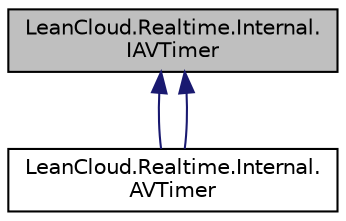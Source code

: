 digraph "LeanCloud.Realtime.Internal.IAVTimer"
{
  edge [fontname="Helvetica",fontsize="10",labelfontname="Helvetica",labelfontsize="10"];
  node [fontname="Helvetica",fontsize="10",shape=record];
  Node1 [label="LeanCloud.Realtime.Internal.\lIAVTimer",height=0.2,width=0.4,color="black", fillcolor="grey75", style="filled", fontcolor="black"];
  Node1 -> Node2 [dir="back",color="midnightblue",fontsize="10",style="solid",fontname="Helvetica"];
  Node2 [label="LeanCloud.Realtime.Internal.\lAVTimer",height=0.2,width=0.4,color="black", fillcolor="white", style="filled",URL="$classLeanCloud_1_1Realtime_1_1Internal_1_1AVTimer.html"];
  Node1 -> Node2 [dir="back",color="midnightblue",fontsize="10",style="solid",fontname="Helvetica"];
}
